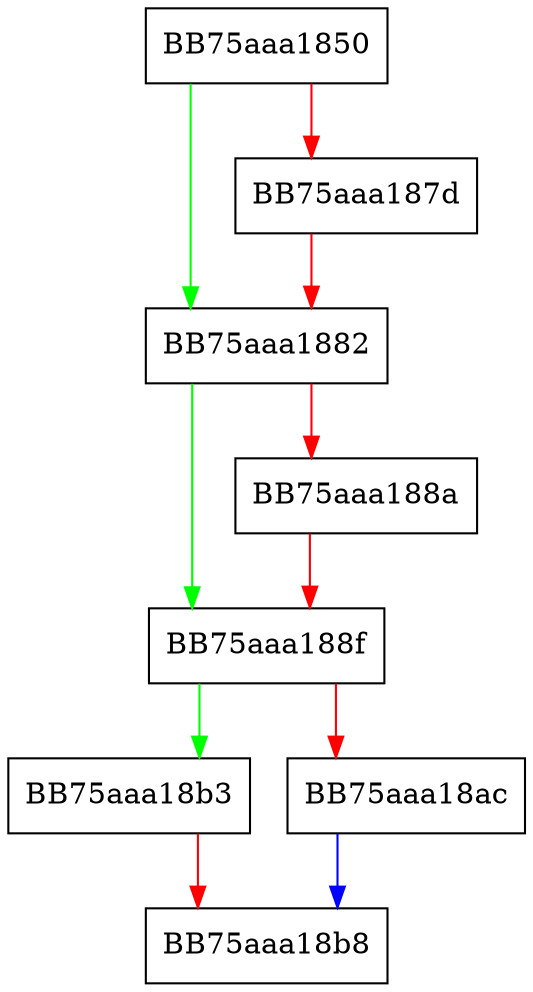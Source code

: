 digraph RpfAPI_UfsGetMetadataStringW {
  node [shape="box"];
  graph [splines=ortho];
  BB75aaa1850 -> BB75aaa1882 [color="green"];
  BB75aaa1850 -> BB75aaa187d [color="red"];
  BB75aaa187d -> BB75aaa1882 [color="red"];
  BB75aaa1882 -> BB75aaa188f [color="green"];
  BB75aaa1882 -> BB75aaa188a [color="red"];
  BB75aaa188a -> BB75aaa188f [color="red"];
  BB75aaa188f -> BB75aaa18b3 [color="green"];
  BB75aaa188f -> BB75aaa18ac [color="red"];
  BB75aaa18ac -> BB75aaa18b8 [color="blue"];
  BB75aaa18b3 -> BB75aaa18b8 [color="red"];
}
